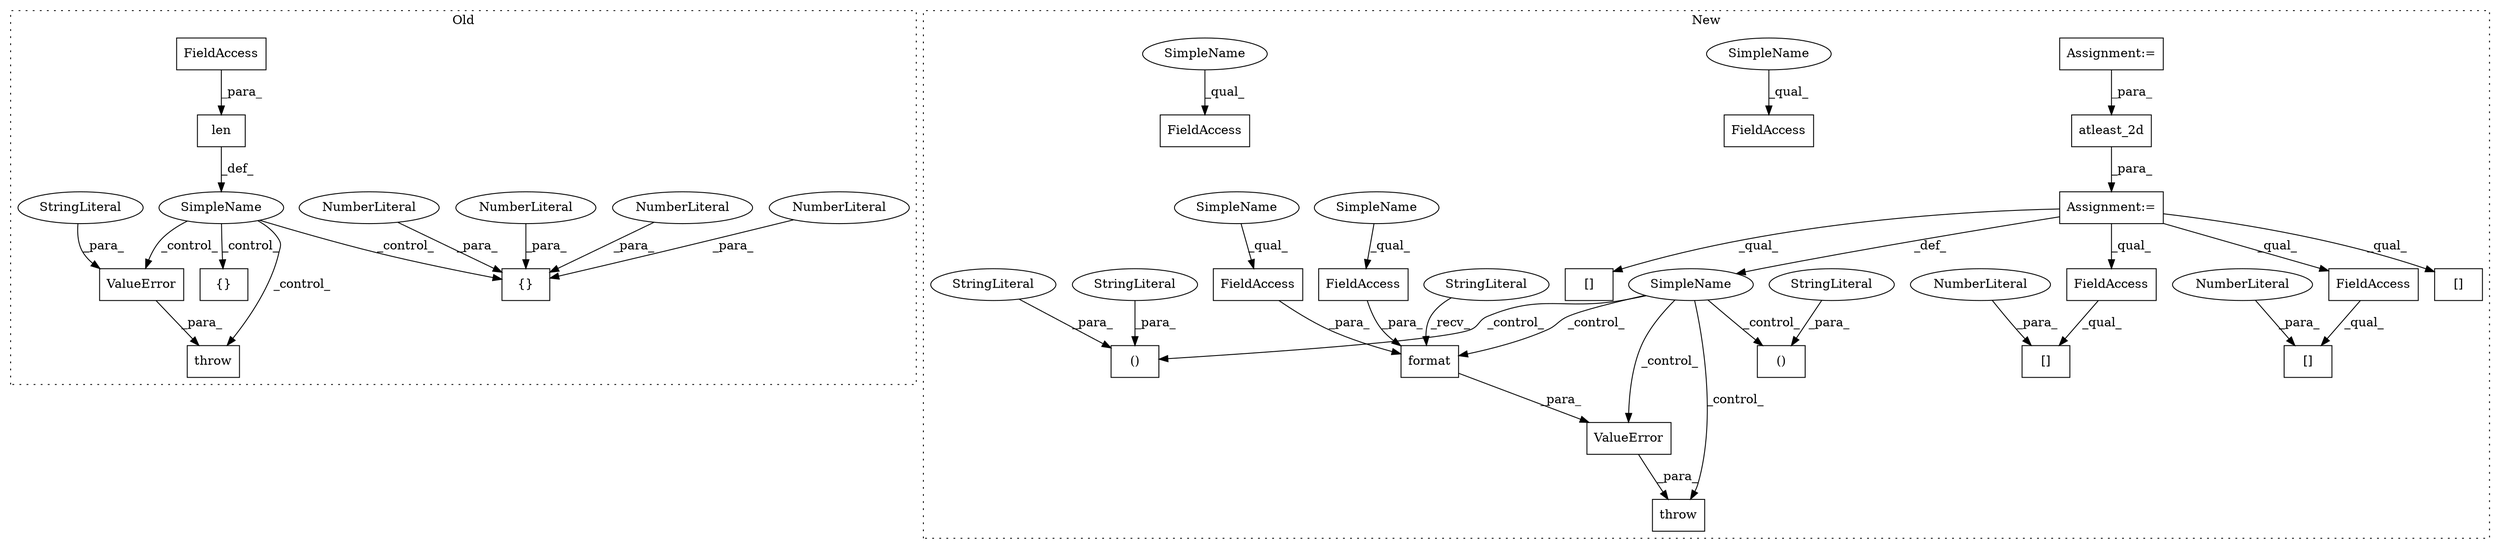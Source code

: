 digraph G {
subgraph cluster0 {
1 [label="throw" a="53" s="1150" l="6" shape="box"];
7 [label="ValueError" a="32" s="1156,1190" l="11,1" shape="box"];
8 [label="StringLiteral" a="45" s="1167" l="23" shape="ellipse"];
22 [label="SimpleName" a="42" s="" l="" shape="ellipse"];
23 [label="len" a="32" s="1122,1128" l="4,1" shape="box"];
25 [label="{}" a="4" s="1354,1362" l="1,1" shape="box"];
26 [label="NumberLiteral" a="34" s="1361" l="1" shape="ellipse"];
27 [label="NumberLiteral" a="34" s="1355" l="1" shape="ellipse"];
28 [label="{}" a="4" s="1257,1351" l="1,1" shape="box"];
29 [label="NumberLiteral" a="34" s="1359" l="1" shape="ellipse"];
34 [label="FieldAccess" a="22" s="1126" l="2" shape="box"];
37 [label="NumberLiteral" a="34" s="1357" l="1" shape="ellipse"];
label = "Old";
style="dotted";
}
subgraph cluster1 {
2 [label="format" a="32" s="1261,1283" l="7,1" shape="box"];
3 [label="StringLiteral" a="45" s="1224" l="36" shape="ellipse"];
4 [label="throw" a="53" s="1207" l="6" shape="box"];
5 [label="FieldAccess" a="22" s="1276" l="7" shape="box"];
6 [label="ValueError" a="32" s="1213,1284" l="11,1" shape="box"];
9 [label="FieldAccess" a="22" s="1268" l="7" shape="box"];
10 [label="SimpleName" a="42" s="" l="" shape="ellipse"];
11 [label="Assignment:=" a="7" s="1082" l="2" shape="box"];
12 [label="[]" a="2" s="1322,1332" l="9,1" shape="box"];
13 [label="FieldAccess" a="22" s="1322" l="8" shape="box"];
14 [label="FieldAccess" a="22" s="1342" l="7" shape="box"];
15 [label="[]" a="2" s="1456,1511" l="8,2" shape="box"];
16 [label="NumberLiteral" a="34" s="1331" l="1" shape="ellipse"];
17 [label="()" a="106" s="1528" l="61" shape="box"];
18 [label="[]" a="2" s="1592,1647" l="8,2" shape="box"];
19 [label="()" a="106" s="1365" l="78" shape="box"];
20 [label="[]" a="2" s="1175,1185" l="9,1" shape="box"];
21 [label="NumberLiteral" a="34" s="1184" l="1" shape="ellipse"];
24 [label="FieldAccess" a="22" s="1175" l="8" shape="box"];
30 [label="StringLiteral" a="45" s="1365" l="18" shape="ellipse"];
31 [label="StringLiteral" a="45" s="1542" l="18" shape="ellipse"];
32 [label="StringLiteral" a="45" s="1427" l="16" shape="ellipse"];
33 [label="FieldAccess" a="22" s="1334" l="7" shape="box"];
35 [label="Assignment:=" a="7" s="1144" l="1" shape="box"];
36 [label="atleast_2d" a="32" s="1151,1164" l="11,1" shape="box"];
38 [label="SimpleName" a="42" s="1268" l="3" shape="ellipse"];
39 [label="SimpleName" a="42" s="1334" l="3" shape="ellipse"];
40 [label="SimpleName" a="42" s="1342" l="3" shape="ellipse"];
41 [label="SimpleName" a="42" s="1276" l="3" shape="ellipse"];
label = "New";
style="dotted";
}
2 -> 6 [label="_para_"];
3 -> 2 [label="_recv_"];
5 -> 2 [label="_para_"];
6 -> 4 [label="_para_"];
7 -> 1 [label="_para_"];
8 -> 7 [label="_para_"];
9 -> 2 [label="_para_"];
10 -> 4 [label="_control_"];
10 -> 6 [label="_control_"];
10 -> 17 [label="_control_"];
10 -> 2 [label="_control_"];
10 -> 19 [label="_control_"];
11 -> 36 [label="_para_"];
13 -> 12 [label="_qual_"];
16 -> 12 [label="_para_"];
21 -> 20 [label="_para_"];
22 -> 1 [label="_control_"];
22 -> 7 [label="_control_"];
22 -> 28 [label="_control_"];
22 -> 25 [label="_control_"];
23 -> 22 [label="_def_"];
24 -> 20 [label="_qual_"];
26 -> 25 [label="_para_"];
27 -> 25 [label="_para_"];
29 -> 25 [label="_para_"];
30 -> 19 [label="_para_"];
31 -> 17 [label="_para_"];
32 -> 19 [label="_para_"];
34 -> 23 [label="_para_"];
35 -> 24 [label="_qual_"];
35 -> 13 [label="_qual_"];
35 -> 18 [label="_qual_"];
35 -> 15 [label="_qual_"];
35 -> 10 [label="_def_"];
36 -> 35 [label="_para_"];
37 -> 25 [label="_para_"];
38 -> 9 [label="_qual_"];
39 -> 33 [label="_qual_"];
40 -> 14 [label="_qual_"];
41 -> 5 [label="_qual_"];
}